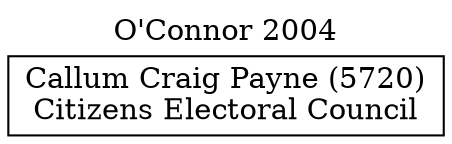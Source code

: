 // House preference flow
digraph "Callum Craig Payne (5720)_O'Connor_2004" {
	graph [label="O'Connor 2004" labelloc=t mclimit=10]
	node [shape=box]
	"Callum Craig Payne (5720)" [label="Callum Craig Payne (5720)
Citizens Electoral Council"]
}

